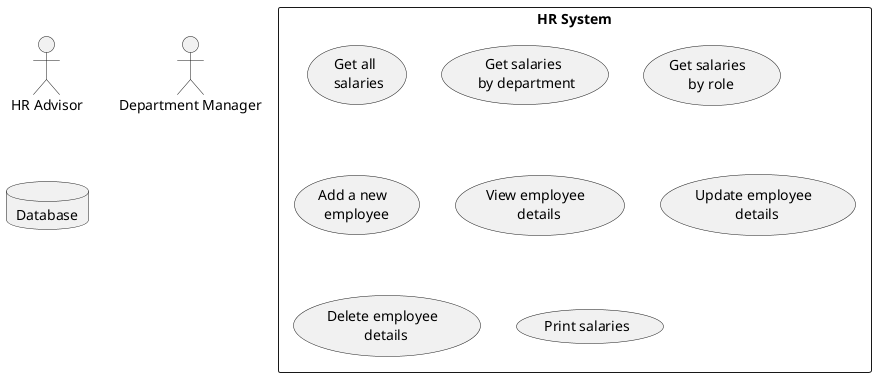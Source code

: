 @startuml

actor HR as "HR Advisor"
actor DM as "Department Manager"

database Database

rectangle "HR System" {

    usecase UC1 as "Get all \n salaries"

    usecase UC2_3 as "Get salaries \n by department"

    usecase UC4 as "Get salaries \n by role"

    usecase UC5 as "Add a new \n employee"

    usecase UC6 as "View employee \n details"

    usecase UC7 as "Update employee \n details"

    usecase UC8 as "Delete employee \n details"

    usecase UCa as "Print salaries"

}

@enduml